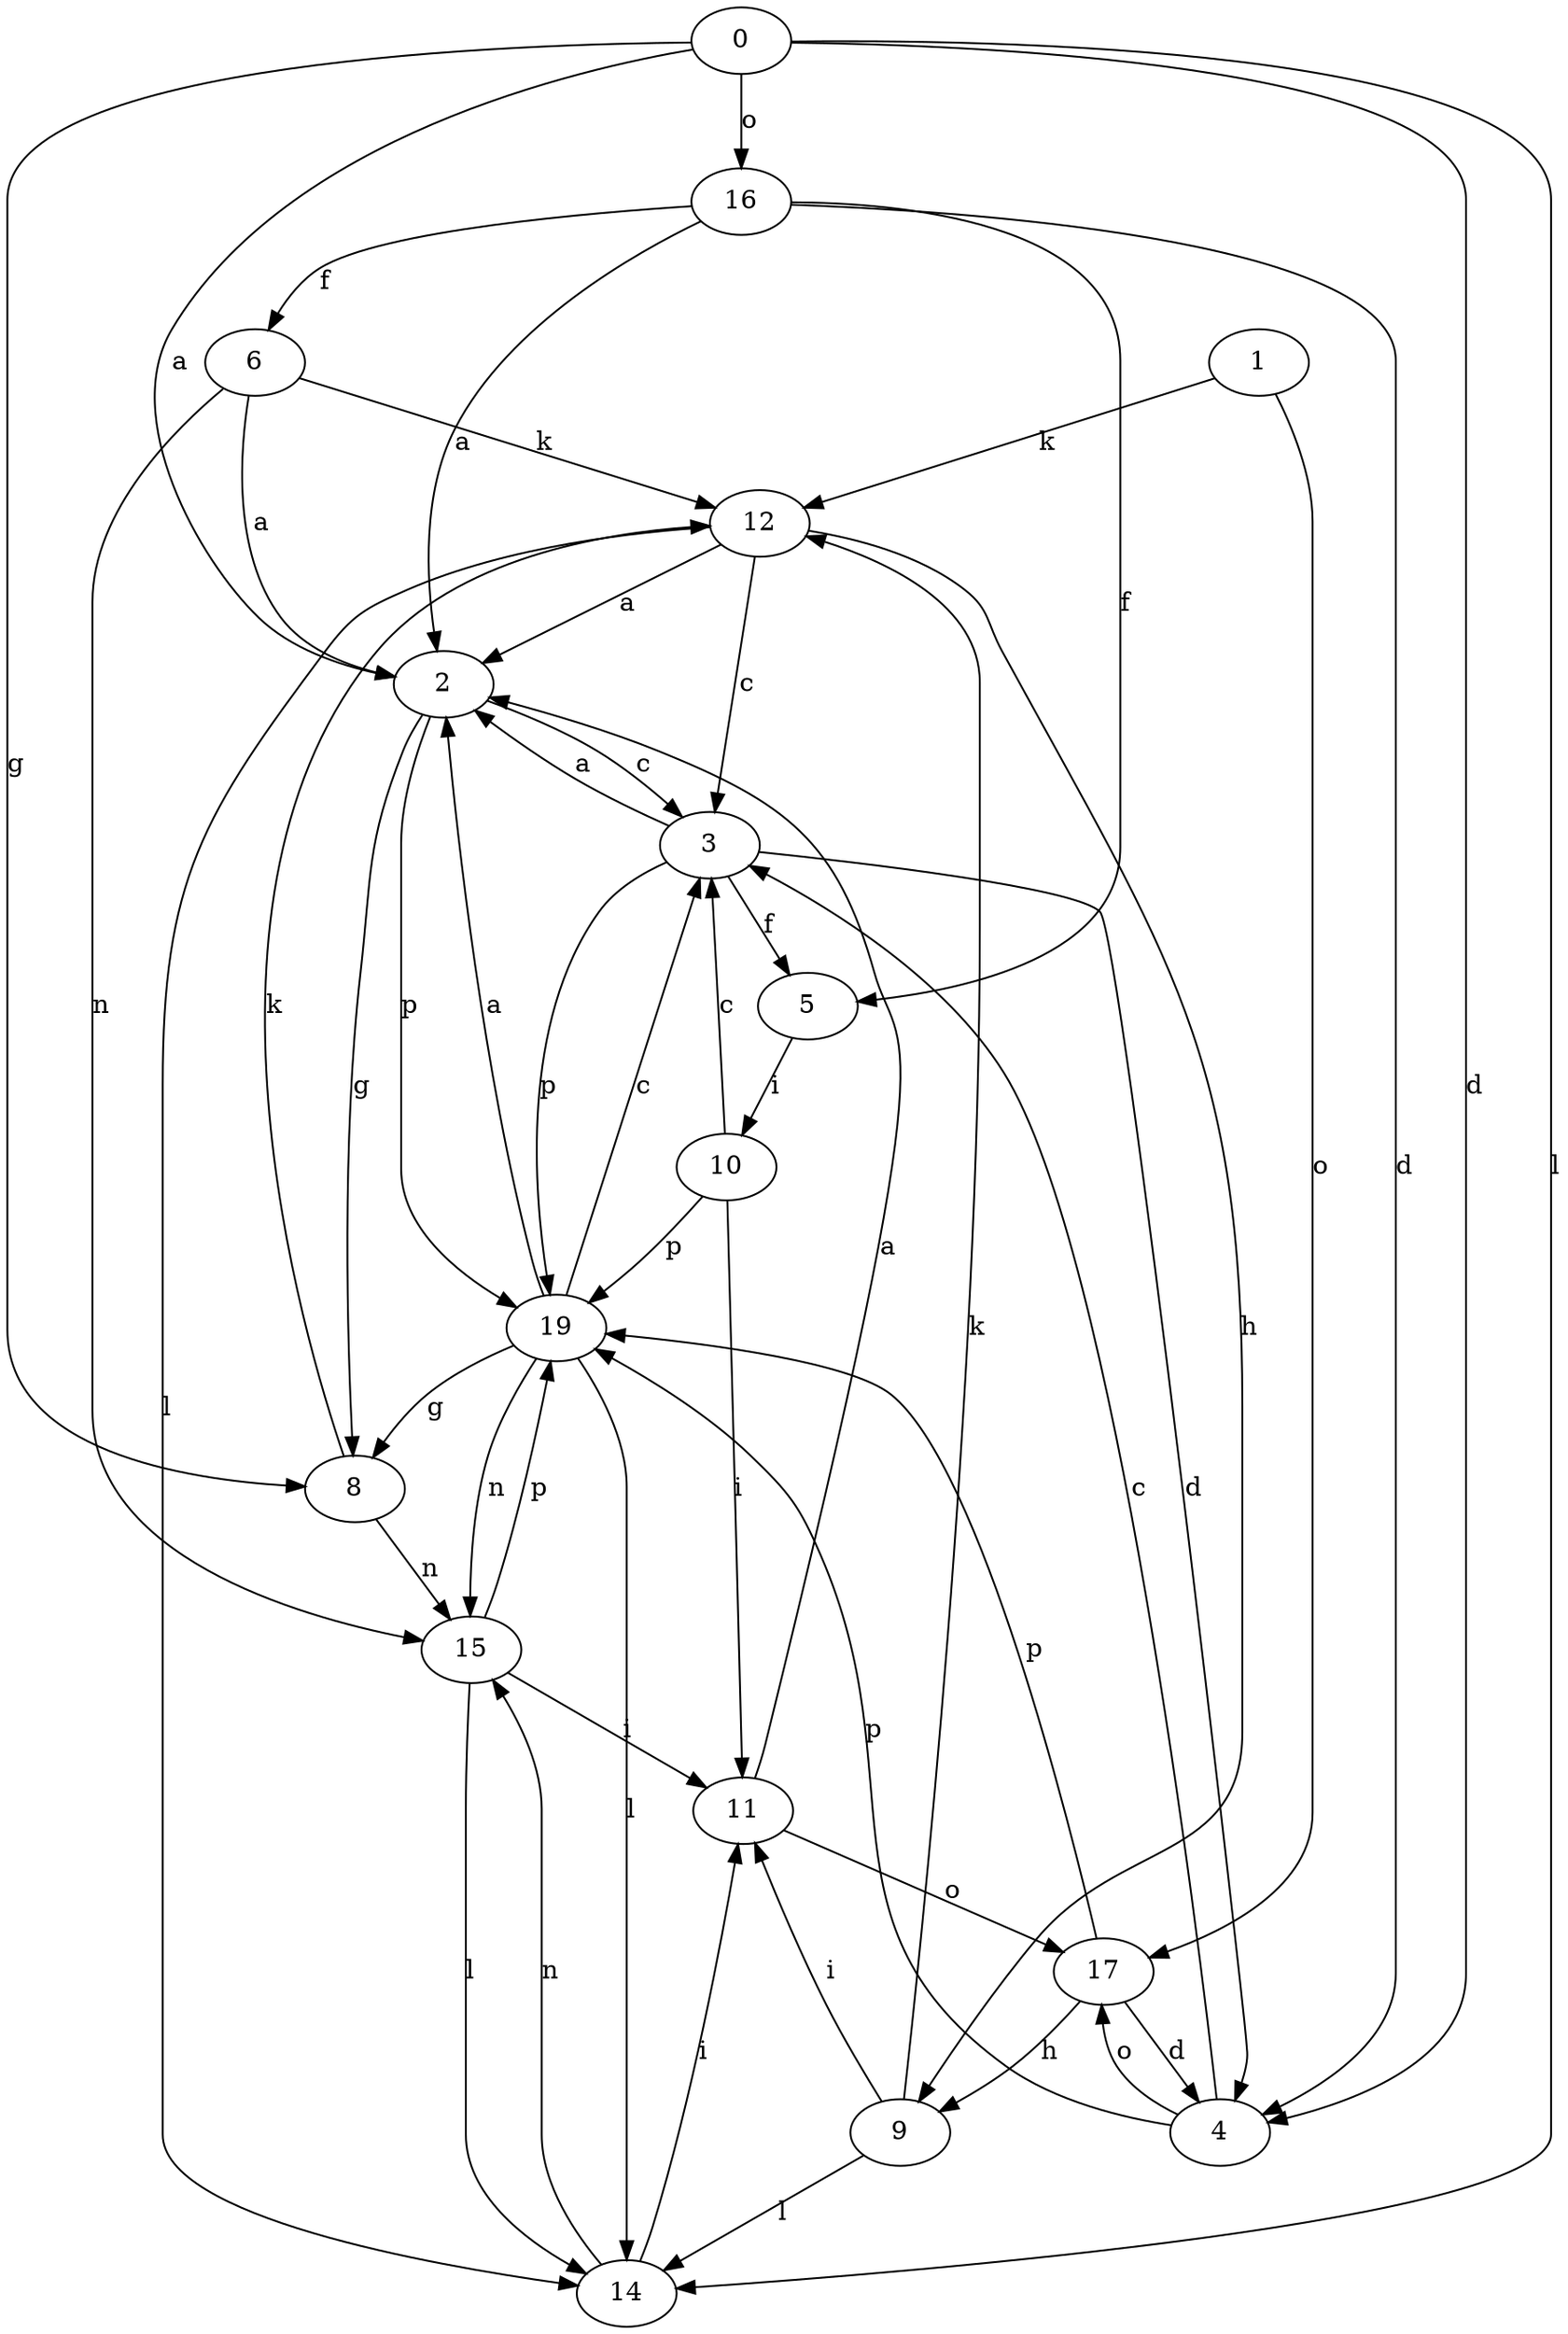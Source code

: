 strict digraph  {
1;
2;
3;
4;
5;
6;
8;
9;
10;
11;
12;
14;
15;
16;
0;
17;
19;
1 -> 12  [label=k];
1 -> 17  [label=o];
2 -> 3  [label=c];
2 -> 8  [label=g];
2 -> 19  [label=p];
3 -> 2  [label=a];
3 -> 4  [label=d];
3 -> 5  [label=f];
3 -> 19  [label=p];
4 -> 3  [label=c];
4 -> 17  [label=o];
4 -> 19  [label=p];
5 -> 10  [label=i];
6 -> 2  [label=a];
6 -> 12  [label=k];
6 -> 15  [label=n];
8 -> 12  [label=k];
8 -> 15  [label=n];
9 -> 11  [label=i];
9 -> 12  [label=k];
9 -> 14  [label=l];
10 -> 3  [label=c];
10 -> 11  [label=i];
10 -> 19  [label=p];
11 -> 2  [label=a];
11 -> 17  [label=o];
12 -> 2  [label=a];
12 -> 3  [label=c];
12 -> 9  [label=h];
12 -> 14  [label=l];
14 -> 11  [label=i];
14 -> 15  [label=n];
15 -> 11  [label=i];
15 -> 14  [label=l];
15 -> 19  [label=p];
16 -> 2  [label=a];
16 -> 4  [label=d];
16 -> 5  [label=f];
16 -> 6  [label=f];
0 -> 2  [label=a];
0 -> 4  [label=d];
0 -> 8  [label=g];
0 -> 14  [label=l];
0 -> 16  [label=o];
17 -> 4  [label=d];
17 -> 9  [label=h];
17 -> 19  [label=p];
19 -> 2  [label=a];
19 -> 3  [label=c];
19 -> 8  [label=g];
19 -> 14  [label=l];
19 -> 15  [label=n];
}
